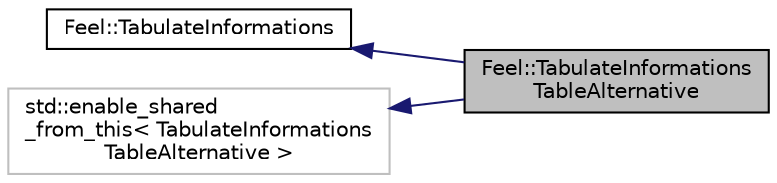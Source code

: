 digraph "Feel::TabulateInformationsTableAlternative"
{
 // LATEX_PDF_SIZE
  edge [fontname="Helvetica",fontsize="10",labelfontname="Helvetica",labelfontsize="10"];
  node [fontname="Helvetica",fontsize="10",shape=record];
  rankdir="LR";
  Node1 [label="Feel::TabulateInformations\lTableAlternative",height=0.2,width=0.4,color="black", fillcolor="grey75", style="filled", fontcolor="black",tooltip="describe informations in table"];
  Node2 -> Node1 [dir="back",color="midnightblue",fontsize="10",style="solid",fontname="Helvetica"];
  Node2 [label="Feel::TabulateInformations",height=0.2,width=0.4,color="black", fillcolor="white", style="filled",URL="$classFeel_1_1TabulateInformations.html",tooltip="base class that describe informations by tabulate/section design"];
  Node3 -> Node1 [dir="back",color="midnightblue",fontsize="10",style="solid",fontname="Helvetica"];
  Node3 [label="std::enable_shared\l_from_this\< TabulateInformations\lTableAlternative \>",height=0.2,width=0.4,color="grey75", fillcolor="white", style="filled",tooltip=" "];
}
